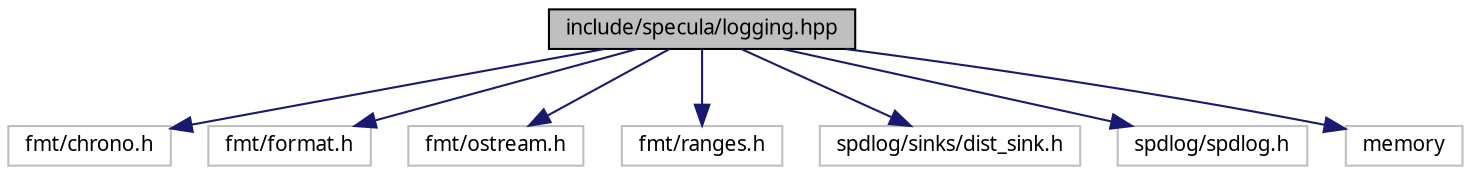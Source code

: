 digraph "include/specula/logging.hpp"
{
 // LATEX_PDF_SIZE
  bgcolor="transparent";
  edge [fontname="Iosevka",fontsize="10",labelfontname="Iosevka",labelfontsize="10"];
  node [fontname="Iosevka",fontsize="10",shape=record];
  Node1 [label="include/specula/logging.hpp",height=0.2,width=0.4,color="black", fillcolor="grey75", style="filled", fontcolor="black",tooltip="Specula logging handler wrapping spdlog."];
  Node1 -> Node2 [color="midnightblue",fontsize="10",style="solid",fontname="Iosevka"];
  Node2 [label="fmt/chrono.h",height=0.2,width=0.4,color="grey75",tooltip=" "];
  Node1 -> Node3 [color="midnightblue",fontsize="10",style="solid",fontname="Iosevka"];
  Node3 [label="fmt/format.h",height=0.2,width=0.4,color="grey75",tooltip=" "];
  Node1 -> Node4 [color="midnightblue",fontsize="10",style="solid",fontname="Iosevka"];
  Node4 [label="fmt/ostream.h",height=0.2,width=0.4,color="grey75",tooltip=" "];
  Node1 -> Node5 [color="midnightblue",fontsize="10",style="solid",fontname="Iosevka"];
  Node5 [label="fmt/ranges.h",height=0.2,width=0.4,color="grey75",tooltip=" "];
  Node1 -> Node6 [color="midnightblue",fontsize="10",style="solid",fontname="Iosevka"];
  Node6 [label="spdlog/sinks/dist_sink.h",height=0.2,width=0.4,color="grey75",tooltip=" "];
  Node1 -> Node7 [color="midnightblue",fontsize="10",style="solid",fontname="Iosevka"];
  Node7 [label="spdlog/spdlog.h",height=0.2,width=0.4,color="grey75",tooltip=" "];
  Node1 -> Node8 [color="midnightblue",fontsize="10",style="solid",fontname="Iosevka"];
  Node8 [label="memory",height=0.2,width=0.4,color="grey75",tooltip=" "];
}

